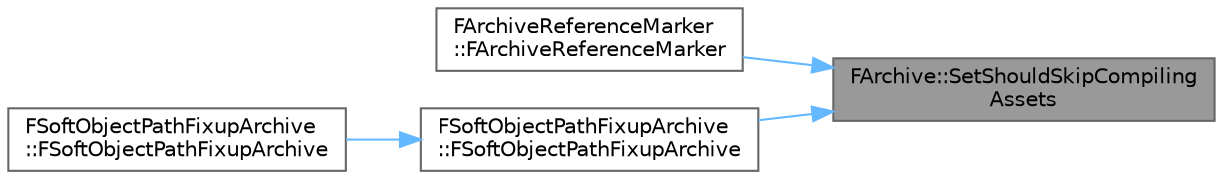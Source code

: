 digraph "FArchive::SetShouldSkipCompilingAssets"
{
 // INTERACTIVE_SVG=YES
 // LATEX_PDF_SIZE
  bgcolor="transparent";
  edge [fontname=Helvetica,fontsize=10,labelfontname=Helvetica,labelfontsize=10];
  node [fontname=Helvetica,fontsize=10,shape=box,height=0.2,width=0.4];
  rankdir="RL";
  Node1 [id="Node000001",label="FArchive::SetShouldSkipCompiling\lAssets",height=0.2,width=0.4,color="gray40", fillcolor="grey60", style="filled", fontcolor="black",tooltip="Set whether or not it is allowed to skip serialization on assets still being compiled to avoid waitin..."];
  Node1 -> Node2 [id="edge1_Node000001_Node000002",dir="back",color="steelblue1",style="solid",tooltip=" "];
  Node2 [id="Node000002",label="FArchiveReferenceMarker\l::FArchiveReferenceMarker",height=0.2,width=0.4,color="grey40", fillcolor="white", style="filled",URL="$d7/dce/classFArchiveReferenceMarker.html#a1208837e48a63ba974971d77f6c429ce",tooltip=" "];
  Node1 -> Node3 [id="edge2_Node000001_Node000003",dir="back",color="steelblue1",style="solid",tooltip=" "];
  Node3 [id="Node000003",label="FSoftObjectPathFixupArchive\l::FSoftObjectPathFixupArchive",height=0.2,width=0.4,color="grey40", fillcolor="white", style="filled",URL="$d5/d82/structFSoftObjectPathFixupArchive.html#a9a9c1abf2d4044066b33b43cf990c671",tooltip=" "];
  Node3 -> Node4 [id="edge3_Node000003_Node000004",dir="back",color="steelblue1",style="solid",tooltip=" "];
  Node4 [id="Node000004",label="FSoftObjectPathFixupArchive\l::FSoftObjectPathFixupArchive",height=0.2,width=0.4,color="grey40", fillcolor="white", style="filled",URL="$d5/d82/structFSoftObjectPathFixupArchive.html#aa07e8c79d9739492441ef023e3bf87d3",tooltip=" "];
}
